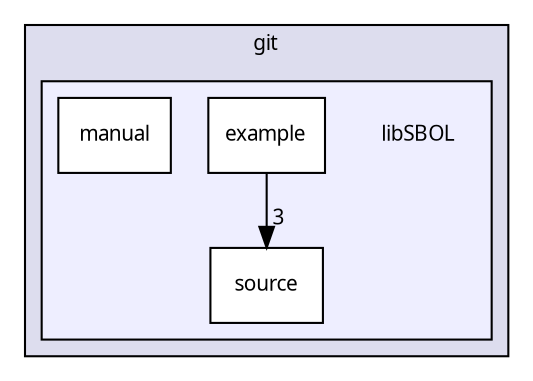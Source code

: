 digraph "/Users/bbartley/Dev/git/libSBOL" {
  compound=true
  node [ fontsize="10", fontname="FreeSans.ttf"];
  edge [ labelfontsize="10", labelfontname="FreeSans.ttf"];
  subgraph clusterdir_59d233a1711e1dd823533c8983d914f6 {
    graph [ bgcolor="#ddddee", pencolor="black", label="git" fontname="FreeSans.ttf", fontsize="10", URL="dir_59d233a1711e1dd823533c8983d914f6.html"]
  subgraph clusterdir_42d929c8dbf52848391b2c813969d717 {
    graph [ bgcolor="#eeeeff", pencolor="black", label="" URL="dir_42d929c8dbf52848391b2c813969d717.html"];
    dir_42d929c8dbf52848391b2c813969d717 [shape=plaintext label="libSBOL"];
    dir_f805d5279cb05653177a87a05b432f21 [shape=box label="example" color="black" fillcolor="white" style="filled" URL="dir_f805d5279cb05653177a87a05b432f21.html"];
    dir_4a2979e7724b3af16c43d59799dc78e7 [shape=box label="manual" color="black" fillcolor="white" style="filled" URL="dir_4a2979e7724b3af16c43d59799dc78e7.html"];
    dir_10125a6defe251d1210214134d64796c [shape=box label="source" color="black" fillcolor="white" style="filled" URL="dir_10125a6defe251d1210214134d64796c.html"];
  }
  }
  dir_f805d5279cb05653177a87a05b432f21->dir_10125a6defe251d1210214134d64796c [headlabel="3", labeldistance=1.5 headhref="dir_000005_000007.html"];
}

